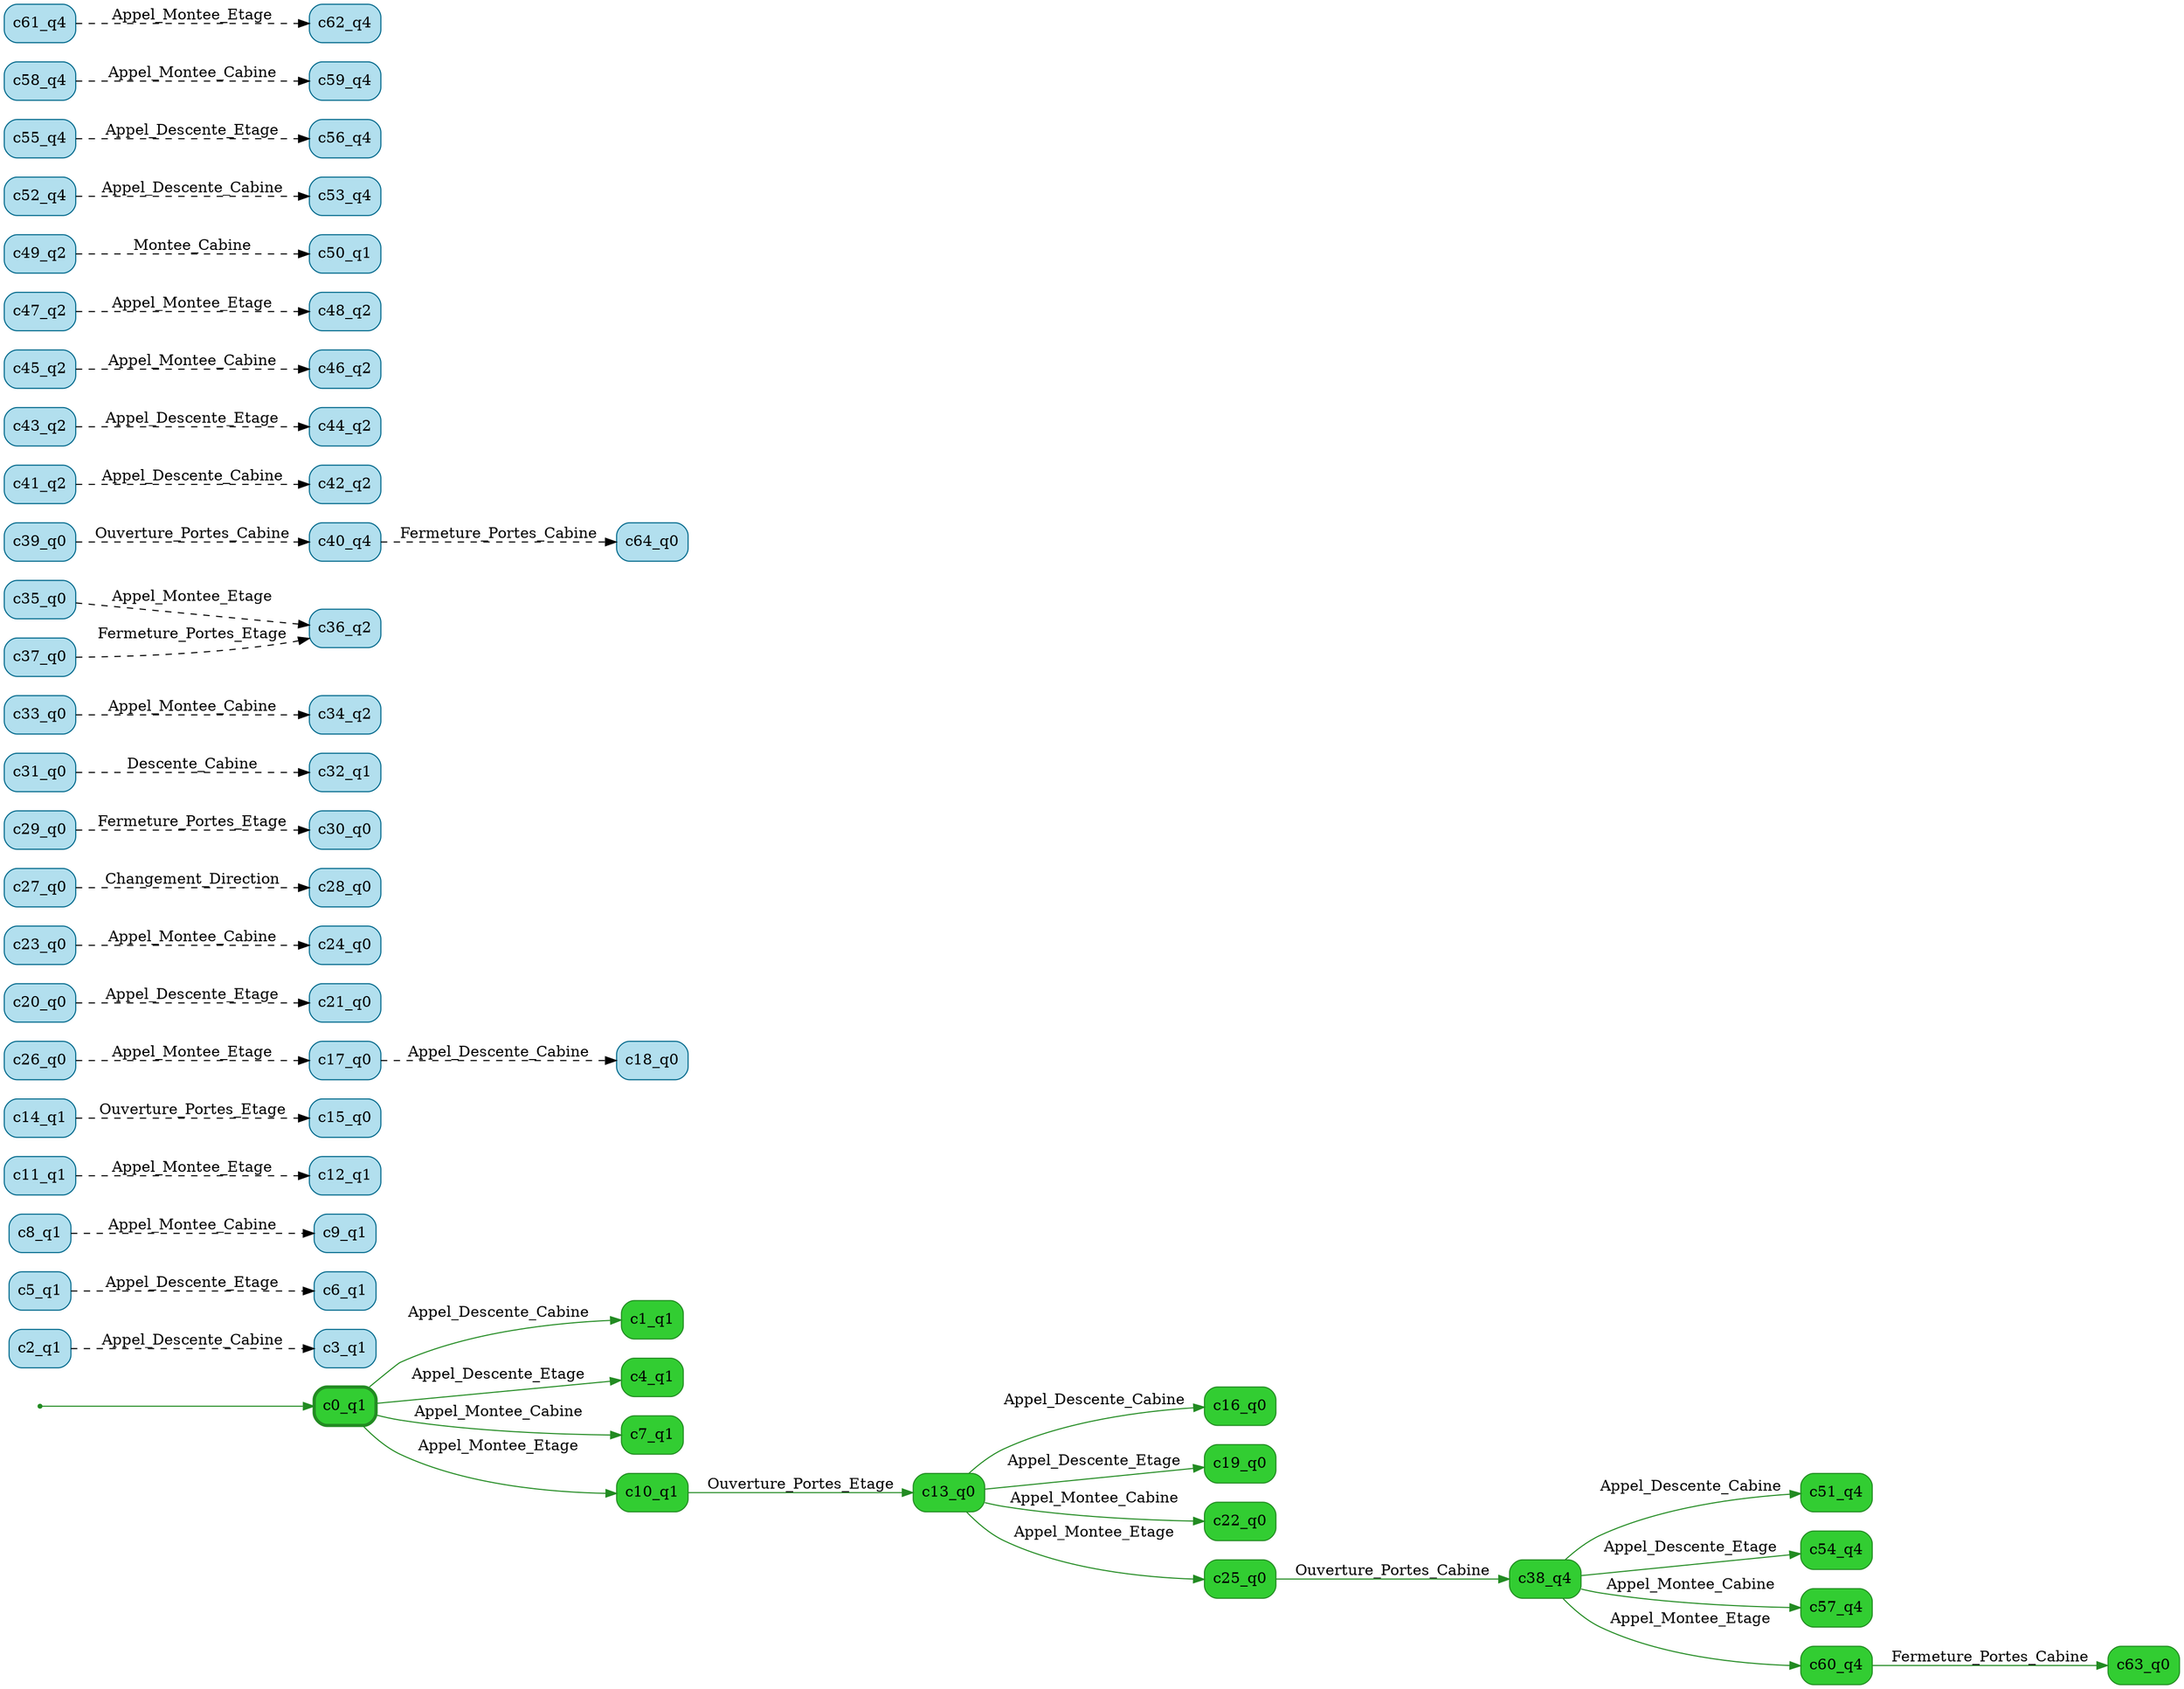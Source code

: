 digraph g {

	rankdir="LR"

	__invisible__[shape="point", color="forestgreen"]
	c0_q1[label="c0_q1", shape="box", style="rounded, filled", color="forestgreen", fillcolor="limegreen", penwidth=3] // Initial
	c1_q1[label="c1_q1", shape="box", style="rounded, filled", color="forestgreen", fillcolor="limegreen"]
	c4_q1[label="c4_q1", shape="box", style="rounded, filled", color="forestgreen", fillcolor="limegreen"]
	c7_q1[label="c7_q1", shape="box", style="rounded, filled", color="forestgreen", fillcolor="limegreen"]
	c10_q1[label="c10_q1", shape="box", style="rounded, filled", color="forestgreen", fillcolor="limegreen"]
	c13_q0[label="c13_q0", shape="box", style="rounded, filled", color="forestgreen", fillcolor="limegreen"]
	c16_q0[label="c16_q0", shape="box", style="rounded, filled", color="forestgreen", fillcolor="limegreen"]
	c19_q0[label="c19_q0", shape="box", style="rounded, filled", color="forestgreen", fillcolor="limegreen"]
	c22_q0[label="c22_q0", shape="box", style="rounded, filled", color="forestgreen", fillcolor="limegreen"]
	c25_q0[label="c25_q0", shape="box", style="rounded, filled", color="forestgreen", fillcolor="limegreen"]
	c38_q4[label="c38_q4", shape="box", style="rounded, filled", color="forestgreen", fillcolor="limegreen"]
	c51_q4[label="c51_q4", shape="box", style="rounded, filled", color="forestgreen", fillcolor="limegreen"]
	c54_q4[label="c54_q4", shape="box", style="rounded, filled", color="forestgreen", fillcolor="limegreen"]
	c57_q4[label="c57_q4", shape="box", style="rounded, filled", color="forestgreen", fillcolor="limegreen"]
	c60_q4[label="c60_q4", shape="box", style="rounded, filled", color="forestgreen", fillcolor="limegreen"]
	c63_q0[label="c63_q0", shape="box", style="rounded, filled", color="forestgreen", fillcolor="limegreen"]
	c2_q1[label="c2_q1", shape="box", style="rounded, filled", color="deepskyblue4", fillcolor="lightblue2"]
	c3_q1[label="c3_q1", shape="box", style="rounded, filled", color="deepskyblue4", fillcolor="lightblue2"]
	c5_q1[label="c5_q1", shape="box", style="rounded, filled", color="deepskyblue4", fillcolor="lightblue2"]
	c6_q1[label="c6_q1", shape="box", style="rounded, filled", color="deepskyblue4", fillcolor="lightblue2"]
	c8_q1[label="c8_q1", shape="box", style="rounded, filled", color="deepskyblue4", fillcolor="lightblue2"]
	c9_q1[label="c9_q1", shape="box", style="rounded, filled", color="deepskyblue4", fillcolor="lightblue2"]
	c11_q1[label="c11_q1", shape="box", style="rounded, filled", color="deepskyblue4", fillcolor="lightblue2"]
	c12_q1[label="c12_q1", shape="box", style="rounded, filled", color="deepskyblue4", fillcolor="lightblue2"]
	c14_q1[label="c14_q1", shape="box", style="rounded, filled", color="deepskyblue4", fillcolor="lightblue2"]
	c15_q0[label="c15_q0", shape="box", style="rounded, filled", color="deepskyblue4", fillcolor="lightblue2"]
	c17_q0[label="c17_q0", shape="box", style="rounded, filled", color="deepskyblue4", fillcolor="lightblue2"]
	c18_q0[label="c18_q0", shape="box", style="rounded, filled", color="deepskyblue4", fillcolor="lightblue2"]
	c20_q0[label="c20_q0", shape="box", style="rounded, filled", color="deepskyblue4", fillcolor="lightblue2"]
	c21_q0[label="c21_q0", shape="box", style="rounded, filled", color="deepskyblue4", fillcolor="lightblue2"]
	c23_q0[label="c23_q0", shape="box", style="rounded, filled", color="deepskyblue4", fillcolor="lightblue2"]
	c24_q0[label="c24_q0", shape="box", style="rounded, filled", color="deepskyblue4", fillcolor="lightblue2"]
	c26_q0[label="c26_q0", shape="box", style="rounded, filled", color="deepskyblue4", fillcolor="lightblue2"]
	c27_q0[label="c27_q0", shape="box", style="rounded, filled", color="deepskyblue4", fillcolor="lightblue2"]
	c28_q0[label="c28_q0", shape="box", style="rounded, filled", color="deepskyblue4", fillcolor="lightblue2"]
	c29_q0[label="c29_q0", shape="box", style="rounded, filled", color="deepskyblue4", fillcolor="lightblue2"]
	c30_q0[label="c30_q0", shape="box", style="rounded, filled", color="deepskyblue4", fillcolor="lightblue2"]
	c31_q0[label="c31_q0", shape="box", style="rounded, filled", color="deepskyblue4", fillcolor="lightblue2"]
	c32_q1[label="c32_q1", shape="box", style="rounded, filled", color="deepskyblue4", fillcolor="lightblue2"]
	c33_q0[label="c33_q0", shape="box", style="rounded, filled", color="deepskyblue4", fillcolor="lightblue2"]
	c34_q2[label="c34_q2", shape="box", style="rounded, filled", color="deepskyblue4", fillcolor="lightblue2"]
	c35_q0[label="c35_q0", shape="box", style="rounded, filled", color="deepskyblue4", fillcolor="lightblue2"]
	c36_q2[label="c36_q2", shape="box", style="rounded, filled", color="deepskyblue4", fillcolor="lightblue2"]
	c37_q0[label="c37_q0", shape="box", style="rounded, filled", color="deepskyblue4", fillcolor="lightblue2"]
	c39_q0[label="c39_q0", shape="box", style="rounded, filled", color="deepskyblue4", fillcolor="lightblue2"]
	c40_q4[label="c40_q4", shape="box", style="rounded, filled", color="deepskyblue4", fillcolor="lightblue2"]
	c41_q2[label="c41_q2", shape="box", style="rounded, filled", color="deepskyblue4", fillcolor="lightblue2"]
	c42_q2[label="c42_q2", shape="box", style="rounded, filled", color="deepskyblue4", fillcolor="lightblue2"]
	c43_q2[label="c43_q2", shape="box", style="rounded, filled", color="deepskyblue4", fillcolor="lightblue2"]
	c44_q2[label="c44_q2", shape="box", style="rounded, filled", color="deepskyblue4", fillcolor="lightblue2"]
	c45_q2[label="c45_q2", shape="box", style="rounded, filled", color="deepskyblue4", fillcolor="lightblue2"]
	c46_q2[label="c46_q2", shape="box", style="rounded, filled", color="deepskyblue4", fillcolor="lightblue2"]
	c47_q2[label="c47_q2", shape="box", style="rounded, filled", color="deepskyblue4", fillcolor="lightblue2"]
	c48_q2[label="c48_q2", shape="box", style="rounded, filled", color="deepskyblue4", fillcolor="lightblue2"]
	c49_q2[label="c49_q2", shape="box", style="rounded, filled", color="deepskyblue4", fillcolor="lightblue2"]
	c50_q1[label="c50_q1", shape="box", style="rounded, filled", color="deepskyblue4", fillcolor="lightblue2"]
	c52_q4[label="c52_q4", shape="box", style="rounded, filled", color="deepskyblue4", fillcolor="lightblue2"]
	c53_q4[label="c53_q4", shape="box", style="rounded, filled", color="deepskyblue4", fillcolor="lightblue2"]
	c55_q4[label="c55_q4", shape="box", style="rounded, filled", color="deepskyblue4", fillcolor="lightblue2"]
	c56_q4[label="c56_q4", shape="box", style="rounded, filled", color="deepskyblue4", fillcolor="lightblue2"]
	c58_q4[label="c58_q4", shape="box", style="rounded, filled", color="deepskyblue4", fillcolor="lightblue2"]
	c59_q4[label="c59_q4", shape="box", style="rounded, filled", color="deepskyblue4", fillcolor="lightblue2"]
	c61_q4[label="c61_q4", shape="box", style="rounded, filled", color="deepskyblue4", fillcolor="lightblue2"]
	c62_q4[label="c62_q4", shape="box", style="rounded, filled", color="deepskyblue4", fillcolor="lightblue2"]
	c64_q0[label="c64_q0", shape="box", style="rounded, filled", color="deepskyblue4", fillcolor="lightblue2"]

	__invisible__ -> c0_q1[color="forestgreen"]
	c0_q1 -> c1_q1[label="Appel_Descente_Cabine", color="forestgreen"]
	c0_q1 -> c4_q1[label="Appel_Descente_Etage", color="forestgreen"]
	c0_q1 -> c7_q1[label="Appel_Montee_Cabine", color="forestgreen"]
	c0_q1 -> c10_q1[label="Appel_Montee_Etage", color="forestgreen"]
	c10_q1 -> c13_q0[label="Ouverture_Portes_Etage", color="forestgreen"]
	c13_q0 -> c16_q0[label="Appel_Descente_Cabine", color="forestgreen"]
	c13_q0 -> c19_q0[label="Appel_Descente_Etage", color="forestgreen"]
	c13_q0 -> c22_q0[label="Appel_Montee_Cabine", color="forestgreen"]
	c13_q0 -> c25_q0[label="Appel_Montee_Etage", color="forestgreen"]
	c25_q0 -> c38_q4[label="Ouverture_Portes_Cabine", color="forestgreen"]
	c38_q4 -> c51_q4[label="Appel_Descente_Cabine", color="forestgreen"]
	c38_q4 -> c54_q4[label="Appel_Descente_Etage", color="forestgreen"]
	c38_q4 -> c57_q4[label="Appel_Montee_Cabine", color="forestgreen"]
	c38_q4 -> c60_q4[label="Appel_Montee_Etage", color="forestgreen"]
	c60_q4 -> c63_q0[label="Fermeture_Portes_Cabine", color="forestgreen"]
	c2_q1 -> c3_q1[label="Appel_Descente_Cabine", color="black", style="dashed"]
	c5_q1 -> c6_q1[label="Appel_Descente_Etage", color="black", style="dashed"]
	c8_q1 -> c9_q1[label="Appel_Montee_Cabine", color="black", style="dashed"]
	c11_q1 -> c12_q1[label="Appel_Montee_Etage", color="black", style="dashed"]
	c14_q1 -> c15_q0[label="Ouverture_Portes_Etage", color="black", style="dashed"]
	c17_q0 -> c18_q0[label="Appel_Descente_Cabine", color="black", style="dashed"]
	c20_q0 -> c21_q0[label="Appel_Descente_Etage", color="black", style="dashed"]
	c23_q0 -> c24_q0[label="Appel_Montee_Cabine", color="black", style="dashed"]
	c26_q0 -> c17_q0[label="Appel_Montee_Etage", color="black", style="dashed"]
	c27_q0 -> c28_q0[label="Changement_Direction", color="black", style="dashed"]
	c29_q0 -> c30_q0[label="Fermeture_Portes_Etage", color="black", style="dashed"]
	c31_q0 -> c32_q1[label="Descente_Cabine", color="black", style="dashed"]
	c33_q0 -> c34_q2[label="Appel_Montee_Cabine", color="black", style="dashed"]
	c35_q0 -> c36_q2[label="Appel_Montee_Etage", color="black", style="dashed"]
	c37_q0 -> c36_q2[label="Fermeture_Portes_Etage", color="black", style="dashed"]
	c39_q0 -> c40_q4[label="Ouverture_Portes_Cabine", color="black", style="dashed"]
	c41_q2 -> c42_q2[label="Appel_Descente_Cabine", color="black", style="dashed"]
	c43_q2 -> c44_q2[label="Appel_Descente_Etage", color="black", style="dashed"]
	c45_q2 -> c46_q2[label="Appel_Montee_Cabine", color="black", style="dashed"]
	c47_q2 -> c48_q2[label="Appel_Montee_Etage", color="black", style="dashed"]
	c49_q2 -> c50_q1[label="Montee_Cabine", color="black", style="dashed"]
	c52_q4 -> c53_q4[label="Appel_Descente_Cabine", color="black", style="dashed"]
	c55_q4 -> c56_q4[label="Appel_Descente_Etage", color="black", style="dashed"]
	c58_q4 -> c59_q4[label="Appel_Montee_Cabine", color="black", style="dashed"]
	c61_q4 -> c62_q4[label="Appel_Montee_Etage", color="black", style="dashed"]
	c40_q4 -> c64_q0[label="Fermeture_Portes_Cabine", color="black", style="dashed"]

}
